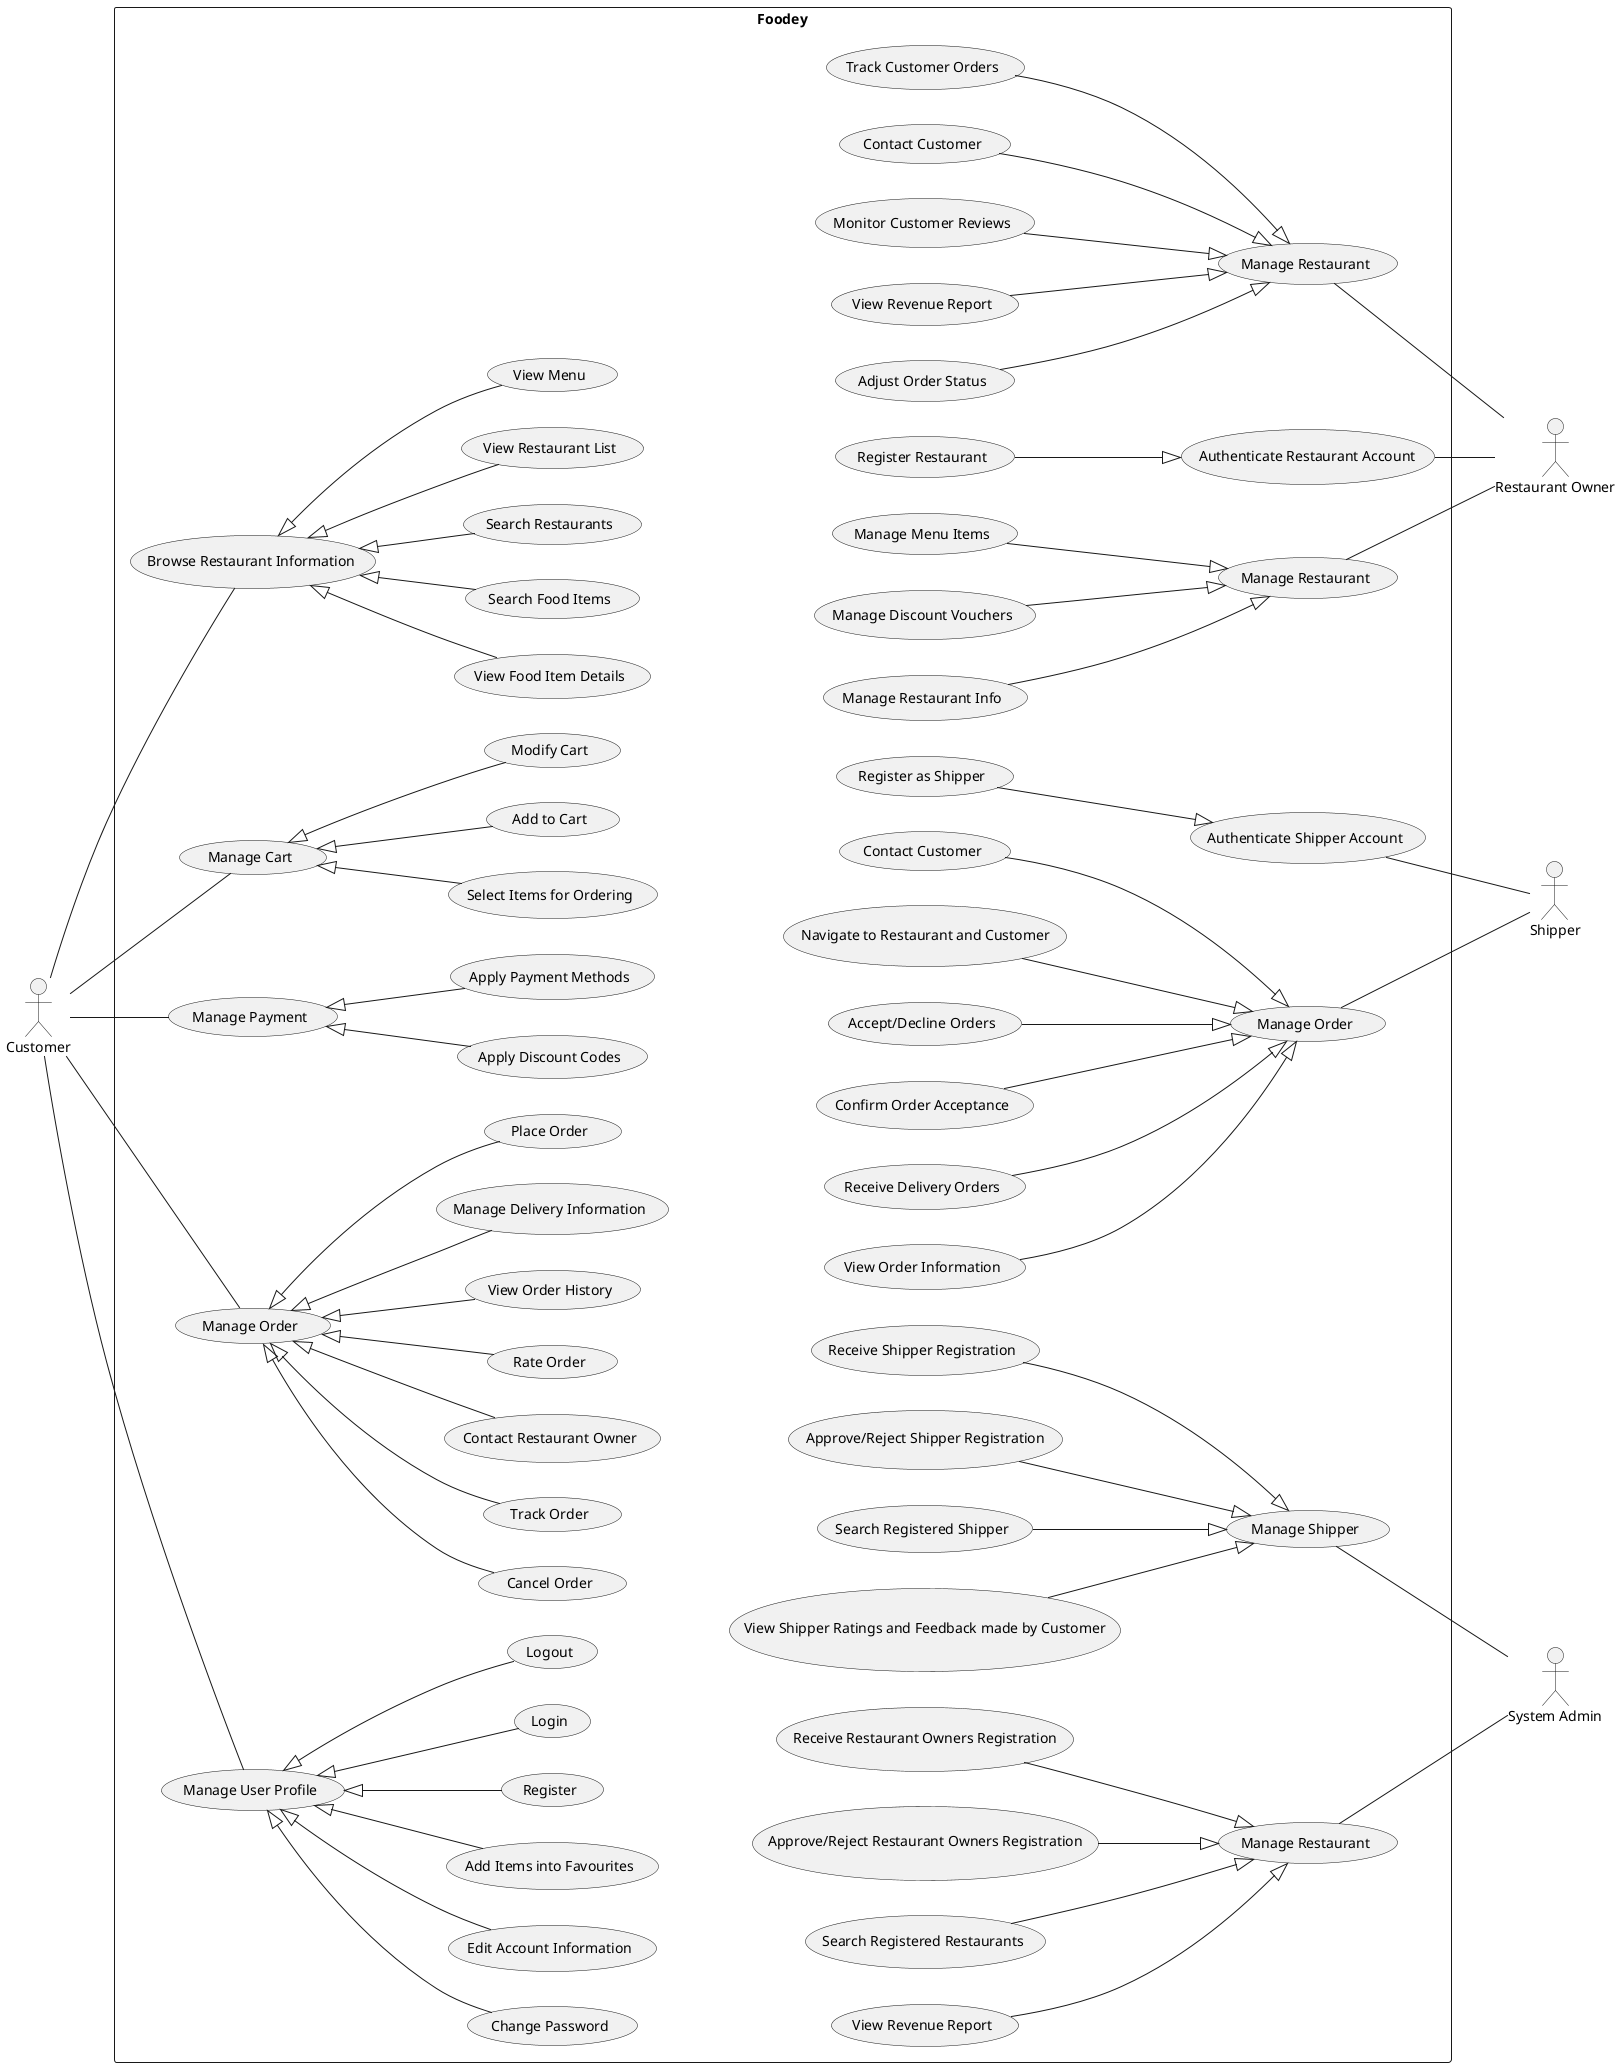 @startuml Foodey_usecase

left to right direction

actor "Customer" as Cm
actor "System Admin" as SA
actor "Restaurant Owner" as RO
actor "Shipper" as Shp

rectangle Foodey {
    '================================Customer================================'
    'UC_G01
    usecase "Browse Restaurant Information" as UC_G01
    usecase "View Restaurant List" as UC01
    usecase "Search Restaurants" as UC02
    usecase "View Menu" as UC03
    usecase "Search Food Items" as UC04
    usecase "View Food Item Details" as UC05
    UC_G01 <|-- UC01
    UC_G01 <|-- UC02
    UC_G01 <|-- UC03
    UC_G01 <|-- UC04
    UC_G01 <|-- UC05

    'UC_G02
    usecase "Manage Cart" as UC_G02
    usecase "Add to Cart" as UC06
    usecase "Modify Cart" as UC07
    usecase "Select Items for Ordering" as UC08
    UC_G02 <|-- UC06
    UC_G02 <|-- UC07
    UC_G02 <|-- UC08    
    
    'UC_G03
    usecase "Manage Payment" as UC_G03
    usecase "Apply Payment Methods" as UC10
    usecase "Apply Discount Codes" as UC11
    UC_G03 <|-- UC10
    UC_G03 <|-- UC11
    
    'UC_G04
    usecase "Manage Order" as UC_G04
    usecase "Manage Delivery Information" as UC09
    usecase "Place Order" as UC12
    usecase "Cancel Order" as UC13
    usecase "Track Order" as UC14
    usecase "Contact Restaurant Owner" as UC15
    usecase "Rate Order" as UC16
    usecase "View Order History" as UC17
    UC_G04 <|-- UC09
    UC_G04 <|-- UC12
    UC_G04 <|-- UC13
    UC_G04 <|-- UC14
    UC_G04 <|-- UC15
    UC_G04 <|-- UC16
    UC_G04 <|-- UC17

    'UC_G06
    usecase "Manage User Profile" as UC_G06
    usecase "Edit Account Information" as UC18
    usecase "Add Items into Favourites" as UC19
    usecase "Register" as UC20
    usecase "Login" as UC21
    usecase "Logout" as UC22
    usecase "Change Password" as UC23
    UC_G06 <|-- UC18
    UC_G06 <|-- UC19
    UC_G06 <|-- UC20
    UC_G06 <|-- UC21
    UC_G06 <|-- UC22
    UC_G06 <|-- UC23

    '================================Restaurant Owner================================'
    'UC_G07
    usecase "Authenticate Restaurant Account" as UC_G07
    usecase "Register Restaurant" as UC24
    UC24 --|> UC_G07

    'UC_G08
    usecase "Manage Restaurant" as UC_G08
    usecase "Manage Restaurant Info" as UC26
    usecase "Manage Menu Items" as UC27
    usecase "Manage Discount Vouchers" as UC28
    UC26 --|> UC_G08
    UC27 --|> UC_G08
    UC28 --|> UC_G08

    'UC_G09
    usecase "Manage Restaurant" as UC_G09
    usecase "Adjust Order Status" as UC30
    usecase "Track Customer Orders" as UC31
    usecase "Contact Customer" as UC32
    usecase "Monitor Customer Reviews" as UC33
    usecase "View Revenue Report" as UC34
    UC30 --|> UC_G09
    UC31 --|> UC_G09
    UC32 --|> UC_G09
    UC33 --|> UC_G09
    UC34 --|> UC_G09

    '================================Shipper================================'
    'UC_G10
    usecase "Authenticate Shipper Account" as UC_G10
    usecase "Register as Shipper" as UC36
    UC36 --|> UC_G10

    'UC_G11
    usecase "Manage Order" as UC_G11
    usecase "Receive Delivery Orders" as UC37
    usecase "Accept/Decline Orders" as UC38
    usecase "Confirm Order Acceptance" as UC39
    usecase "View Order Information" as UC40
    usecase "Contact Customer" as UC41
    usecase "Navigate to Restaurant and Customer" as UC42
    UC37 --|> UC_G11
    UC38 --|> UC_G11
    UC39 --|> UC_G11
    UC40 --|> UC_G11
    UC41 --|> UC_G11
    UC42 --|> UC_G11

    '================================System Admin================================'
    'UC_G12
    usecase "Manage Restaurant" as UC_G12
    usecase "Receive Restaurant Owners Registration" as UC43
    usecase "Approve/Reject Restaurant Owners Registration" as UC44
    usecase "Search Registered Restaurants" as UC45
    usecase "View Revenue Report" as UC46
    UC43 --|> UC_G12
    UC44 --|> UC_G12
    UC45 --|> UC_G12
    UC46 --|> UC_G12

    'UC_G13
    usecase "Manage Shipper" as UC_G13
    usecase "Receive Shipper Registration" as UC47
    usecase "Approve/Reject Shipper Registration" as UC48
    usecase "Search Registered Shipper" as UC49
    usecase "View Shipper Ratings and Feedback made by Customer" as UC50
    UC47 --|> UC_G13
    UC48 --|> UC_G13
    UC49 --|> UC_G13
    UC50 --|> UC_G13
}   

'===== Cm usecases ====='
Cm -- UC_G01
Cm -- UC_G02
Cm -- UC_G03
Cm -- UC_G04
Cm -- UC_G06

'===== RO usecases ====='
UC_G07 -- RO
UC_G08 -- RO
UC_G09 -- RO

'===== Shp usecases ====='
UC_G10 -- Shp
UC_G11 -- Shp

'===== SA usecases ====='
UC_G12 -- SA
UC_G13 -- SA

'===== Hidden link to customize the layout ======'
/'RO'/
UC24 -[hidden]u- UC01
UC26 -[hidden]u- UC02
UC30 -[hidden]u- UC03

/'Shp'/
UC36 -[hidden]u- UC04
UC37 -[hidden]u- UC05

/'SA'/
UC43 -[hidden]u- UC06
UC47 -[hidden]u- UC07

@enduml